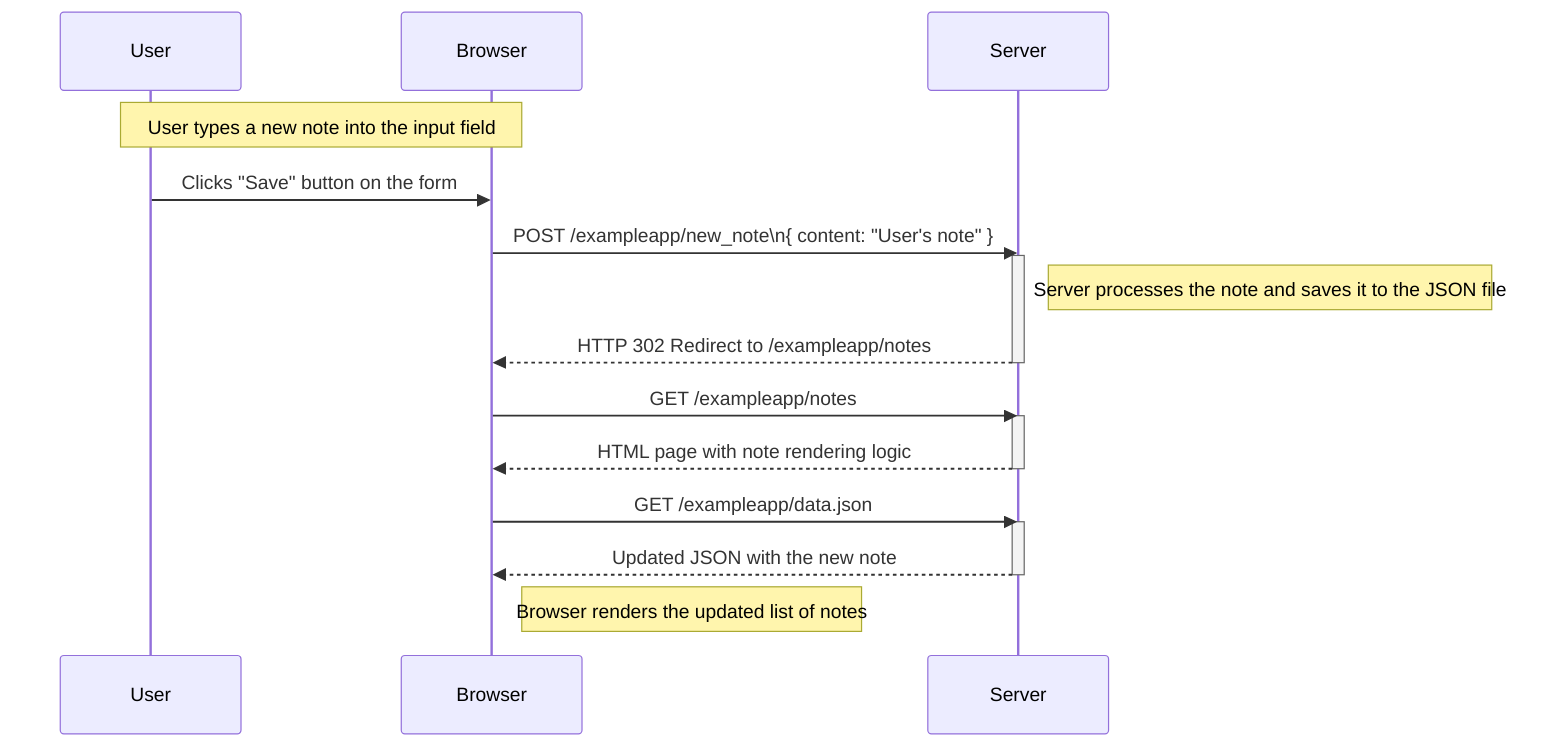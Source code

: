 sequenceDiagram
    participant User
    participant Browser
    participant Server

    Note over User, Browser: User types a new note into the input field

    User->>Browser: Clicks "Save" button on the form

    Browser->>Server: POST /exampleapp/new_note\n{ content: "User's note" }
    activate Server
    Note right of Server: Server processes the note and saves it to the JSON file
    Server-->>Browser: HTTP 302 Redirect to /exampleapp/notes
    deactivate Server

    Browser->>Server: GET /exampleapp/notes
    activate Server
    Server-->>Browser: HTML page with note rendering logic
    deactivate Server

    Browser->>Server: GET /exampleapp/data.json
    activate Server
    Server-->>Browser: Updated JSON with the new note
    deactivate Server

    Note right of Browser: Browser renders the updated list of notes
